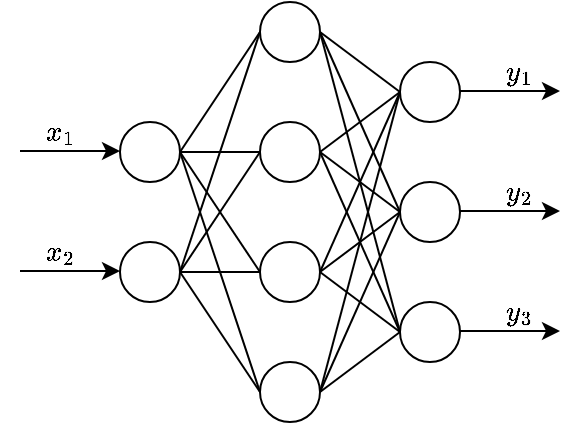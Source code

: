 <mxfile version="20.5.1" type="github"><diagram id="ajKmc3EqgLkfSrg3kwkS" name="第 1 页"><mxGraphModel dx="716" dy="370" grid="1" gridSize="10" guides="1" tooltips="1" connect="1" arrows="1" fold="1" page="1" pageScale="1" pageWidth="827" pageHeight="1169" math="1" shadow="0"><root><mxCell id="0"/><mxCell id="1" parent="0"/><mxCell id="XDuViSnu0XlSXDCSyZYq-27" style="rounded=0;orthogonalLoop=1;jettySize=auto;html=1;exitX=1;exitY=0.5;exitDx=0;exitDy=0;entryX=0;entryY=0.5;entryDx=0;entryDy=0;endArrow=none;endFill=0;" edge="1" parent="1" source="XDuViSnu0XlSXDCSyZYq-2" target="XDuViSnu0XlSXDCSyZYq-5"><mxGeometry relative="1" as="geometry"/></mxCell><mxCell id="XDuViSnu0XlSXDCSyZYq-28" style="edgeStyle=none;rounded=0;orthogonalLoop=1;jettySize=auto;html=1;exitX=1;exitY=0.5;exitDx=0;exitDy=0;entryX=0;entryY=0.5;entryDx=0;entryDy=0;endArrow=none;endFill=0;" edge="1" parent="1" source="XDuViSnu0XlSXDCSyZYq-2" target="XDuViSnu0XlSXDCSyZYq-6"><mxGeometry relative="1" as="geometry"/></mxCell><mxCell id="XDuViSnu0XlSXDCSyZYq-29" style="edgeStyle=none;rounded=0;orthogonalLoop=1;jettySize=auto;html=1;exitX=1;exitY=0.5;exitDx=0;exitDy=0;entryX=0;entryY=0.5;entryDx=0;entryDy=0;endArrow=none;endFill=0;" edge="1" parent="1" source="XDuViSnu0XlSXDCSyZYq-2" target="XDuViSnu0XlSXDCSyZYq-7"><mxGeometry relative="1" as="geometry"/></mxCell><mxCell id="XDuViSnu0XlSXDCSyZYq-30" style="edgeStyle=none;rounded=0;orthogonalLoop=1;jettySize=auto;html=1;exitX=1;exitY=0.5;exitDx=0;exitDy=0;entryX=0;entryY=0.5;entryDx=0;entryDy=0;endArrow=none;endFill=0;" edge="1" parent="1" source="XDuViSnu0XlSXDCSyZYq-2" target="XDuViSnu0XlSXDCSyZYq-8"><mxGeometry relative="1" as="geometry"/></mxCell><mxCell id="XDuViSnu0XlSXDCSyZYq-2" value="" style="ellipse;whiteSpace=wrap;html=1;aspect=fixed;" vertex="1" parent="1"><mxGeometry x="120" y="130" width="30" height="30" as="geometry"/></mxCell><mxCell id="XDuViSnu0XlSXDCSyZYq-31" style="edgeStyle=none;rounded=0;orthogonalLoop=1;jettySize=auto;html=1;exitX=1;exitY=0.5;exitDx=0;exitDy=0;entryX=0;entryY=0.5;entryDx=0;entryDy=0;endArrow=none;endFill=0;" edge="1" parent="1" source="XDuViSnu0XlSXDCSyZYq-3" target="XDuViSnu0XlSXDCSyZYq-5"><mxGeometry relative="1" as="geometry"/></mxCell><mxCell id="XDuViSnu0XlSXDCSyZYq-32" style="edgeStyle=none;rounded=0;orthogonalLoop=1;jettySize=auto;html=1;exitX=1;exitY=0.5;exitDx=0;exitDy=0;entryX=0;entryY=0.5;entryDx=0;entryDy=0;endArrow=none;endFill=0;" edge="1" parent="1" source="XDuViSnu0XlSXDCSyZYq-3" target="XDuViSnu0XlSXDCSyZYq-6"><mxGeometry relative="1" as="geometry"/></mxCell><mxCell id="XDuViSnu0XlSXDCSyZYq-33" style="edgeStyle=none;rounded=0;orthogonalLoop=1;jettySize=auto;html=1;exitX=1;exitY=0.5;exitDx=0;exitDy=0;entryX=0;entryY=0.5;entryDx=0;entryDy=0;endArrow=none;endFill=0;" edge="1" parent="1" source="XDuViSnu0XlSXDCSyZYq-3" target="XDuViSnu0XlSXDCSyZYq-7"><mxGeometry relative="1" as="geometry"/></mxCell><mxCell id="XDuViSnu0XlSXDCSyZYq-34" style="edgeStyle=none;rounded=0;orthogonalLoop=1;jettySize=auto;html=1;exitX=1;exitY=0.5;exitDx=0;exitDy=0;entryX=0;entryY=0.5;entryDx=0;entryDy=0;endArrow=none;endFill=0;" edge="1" parent="1" source="XDuViSnu0XlSXDCSyZYq-3" target="XDuViSnu0XlSXDCSyZYq-8"><mxGeometry relative="1" as="geometry"/></mxCell><mxCell id="XDuViSnu0XlSXDCSyZYq-3" value="" style="ellipse;whiteSpace=wrap;html=1;aspect=fixed;" vertex="1" parent="1"><mxGeometry x="120" y="190" width="30" height="30" as="geometry"/></mxCell><mxCell id="XDuViSnu0XlSXDCSyZYq-35" style="edgeStyle=none;rounded=0;orthogonalLoop=1;jettySize=auto;html=1;exitX=1;exitY=0.5;exitDx=0;exitDy=0;entryX=0;entryY=0.5;entryDx=0;entryDy=0;endArrow=none;endFill=0;" edge="1" parent="1" source="XDuViSnu0XlSXDCSyZYq-5" target="XDuViSnu0XlSXDCSyZYq-9"><mxGeometry relative="1" as="geometry"/></mxCell><mxCell id="XDuViSnu0XlSXDCSyZYq-36" style="edgeStyle=none;rounded=0;orthogonalLoop=1;jettySize=auto;html=1;exitX=1;exitY=0.5;exitDx=0;exitDy=0;entryX=0;entryY=0.5;entryDx=0;entryDy=0;endArrow=none;endFill=0;" edge="1" parent="1" source="XDuViSnu0XlSXDCSyZYq-5" target="XDuViSnu0XlSXDCSyZYq-10"><mxGeometry relative="1" as="geometry"/></mxCell><mxCell id="XDuViSnu0XlSXDCSyZYq-37" style="edgeStyle=none;rounded=0;orthogonalLoop=1;jettySize=auto;html=1;exitX=1;exitY=0.5;exitDx=0;exitDy=0;entryX=0;entryY=0.5;entryDx=0;entryDy=0;endArrow=none;endFill=0;" edge="1" parent="1" source="XDuViSnu0XlSXDCSyZYq-5" target="XDuViSnu0XlSXDCSyZYq-11"><mxGeometry relative="1" as="geometry"/></mxCell><mxCell id="XDuViSnu0XlSXDCSyZYq-5" value="" style="ellipse;whiteSpace=wrap;html=1;aspect=fixed;" vertex="1" parent="1"><mxGeometry x="190" y="70" width="30" height="30" as="geometry"/></mxCell><mxCell id="XDuViSnu0XlSXDCSyZYq-38" style="edgeStyle=none;rounded=0;orthogonalLoop=1;jettySize=auto;html=1;exitX=1;exitY=0.5;exitDx=0;exitDy=0;entryX=0;entryY=0.5;entryDx=0;entryDy=0;endArrow=none;endFill=0;" edge="1" parent="1" source="XDuViSnu0XlSXDCSyZYq-6" target="XDuViSnu0XlSXDCSyZYq-9"><mxGeometry relative="1" as="geometry"/></mxCell><mxCell id="XDuViSnu0XlSXDCSyZYq-39" style="edgeStyle=none;rounded=0;orthogonalLoop=1;jettySize=auto;html=1;exitX=1;exitY=0.5;exitDx=0;exitDy=0;entryX=0;entryY=0.5;entryDx=0;entryDy=0;endArrow=none;endFill=0;" edge="1" parent="1" source="XDuViSnu0XlSXDCSyZYq-6" target="XDuViSnu0XlSXDCSyZYq-10"><mxGeometry relative="1" as="geometry"/></mxCell><mxCell id="XDuViSnu0XlSXDCSyZYq-40" style="edgeStyle=none;rounded=0;orthogonalLoop=1;jettySize=auto;html=1;exitX=1;exitY=0.5;exitDx=0;exitDy=0;entryX=0;entryY=0.5;entryDx=0;entryDy=0;endArrow=none;endFill=0;" edge="1" parent="1" source="XDuViSnu0XlSXDCSyZYq-6" target="XDuViSnu0XlSXDCSyZYq-11"><mxGeometry relative="1" as="geometry"/></mxCell><mxCell id="XDuViSnu0XlSXDCSyZYq-6" value="" style="ellipse;whiteSpace=wrap;html=1;aspect=fixed;" vertex="1" parent="1"><mxGeometry x="190" y="130" width="30" height="30" as="geometry"/></mxCell><mxCell id="XDuViSnu0XlSXDCSyZYq-41" style="edgeStyle=none;rounded=0;orthogonalLoop=1;jettySize=auto;html=1;exitX=1;exitY=0.5;exitDx=0;exitDy=0;entryX=0;entryY=0.5;entryDx=0;entryDy=0;endArrow=none;endFill=0;" edge="1" parent="1" source="XDuViSnu0XlSXDCSyZYq-7" target="XDuViSnu0XlSXDCSyZYq-9"><mxGeometry relative="1" as="geometry"/></mxCell><mxCell id="XDuViSnu0XlSXDCSyZYq-42" style="edgeStyle=none;rounded=0;orthogonalLoop=1;jettySize=auto;html=1;exitX=1;exitY=0.5;exitDx=0;exitDy=0;entryX=0;entryY=0.5;entryDx=0;entryDy=0;endArrow=none;endFill=0;" edge="1" parent="1" source="XDuViSnu0XlSXDCSyZYq-7" target="XDuViSnu0XlSXDCSyZYq-10"><mxGeometry relative="1" as="geometry"/></mxCell><mxCell id="XDuViSnu0XlSXDCSyZYq-43" style="edgeStyle=none;rounded=0;orthogonalLoop=1;jettySize=auto;html=1;exitX=1;exitY=0.5;exitDx=0;exitDy=0;entryX=0;entryY=0.5;entryDx=0;entryDy=0;endArrow=none;endFill=0;" edge="1" parent="1" source="XDuViSnu0XlSXDCSyZYq-7" target="XDuViSnu0XlSXDCSyZYq-11"><mxGeometry relative="1" as="geometry"/></mxCell><mxCell id="XDuViSnu0XlSXDCSyZYq-7" value="" style="ellipse;whiteSpace=wrap;html=1;aspect=fixed;" vertex="1" parent="1"><mxGeometry x="190" y="190" width="30" height="30" as="geometry"/></mxCell><mxCell id="XDuViSnu0XlSXDCSyZYq-44" style="edgeStyle=none;rounded=0;orthogonalLoop=1;jettySize=auto;html=1;exitX=1;exitY=0.5;exitDx=0;exitDy=0;entryX=0;entryY=0.5;entryDx=0;entryDy=0;endArrow=none;endFill=0;" edge="1" parent="1" source="XDuViSnu0XlSXDCSyZYq-8" target="XDuViSnu0XlSXDCSyZYq-9"><mxGeometry relative="1" as="geometry"/></mxCell><mxCell id="XDuViSnu0XlSXDCSyZYq-45" style="edgeStyle=none;rounded=0;orthogonalLoop=1;jettySize=auto;html=1;exitX=1;exitY=0.5;exitDx=0;exitDy=0;entryX=0;entryY=0.5;entryDx=0;entryDy=0;endArrow=none;endFill=0;" edge="1" parent="1" source="XDuViSnu0XlSXDCSyZYq-8" target="XDuViSnu0XlSXDCSyZYq-10"><mxGeometry relative="1" as="geometry"/></mxCell><mxCell id="XDuViSnu0XlSXDCSyZYq-46" style="edgeStyle=none;rounded=0;orthogonalLoop=1;jettySize=auto;html=1;exitX=1;exitY=0.5;exitDx=0;exitDy=0;entryX=0;entryY=0.5;entryDx=0;entryDy=0;endArrow=none;endFill=0;" edge="1" parent="1" source="XDuViSnu0XlSXDCSyZYq-8" target="XDuViSnu0XlSXDCSyZYq-11"><mxGeometry relative="1" as="geometry"/></mxCell><mxCell id="XDuViSnu0XlSXDCSyZYq-8" value="" style="ellipse;whiteSpace=wrap;html=1;aspect=fixed;" vertex="1" parent="1"><mxGeometry x="190" y="250" width="30" height="30" as="geometry"/></mxCell><mxCell id="XDuViSnu0XlSXDCSyZYq-9" value="" style="ellipse;whiteSpace=wrap;html=1;aspect=fixed;" vertex="1" parent="1"><mxGeometry x="260" y="100" width="30" height="30" as="geometry"/></mxCell><mxCell id="XDuViSnu0XlSXDCSyZYq-10" value="" style="ellipse;whiteSpace=wrap;html=1;aspect=fixed;" vertex="1" parent="1"><mxGeometry x="260" y="160" width="30" height="30" as="geometry"/></mxCell><mxCell id="XDuViSnu0XlSXDCSyZYq-11" value="" style="ellipse;whiteSpace=wrap;html=1;aspect=fixed;" vertex="1" parent="1"><mxGeometry x="260" y="220" width="30" height="30" as="geometry"/></mxCell><mxCell id="XDuViSnu0XlSXDCSyZYq-12" value="" style="endArrow=classic;html=1;rounded=0;" edge="1" parent="1"><mxGeometry width="50" height="50" relative="1" as="geometry"><mxPoint x="70" y="144.5" as="sourcePoint"/><mxPoint x="120" y="144.5" as="targetPoint"/></mxGeometry></mxCell><mxCell id="XDuViSnu0XlSXDCSyZYq-13" value="" style="endArrow=classic;html=1;rounded=0;" edge="1" parent="1"><mxGeometry width="50" height="50" relative="1" as="geometry"><mxPoint x="70" y="204.5" as="sourcePoint"/><mxPoint x="120" y="204.5" as="targetPoint"/></mxGeometry></mxCell><mxCell id="XDuViSnu0XlSXDCSyZYq-14" value="" style="endArrow=classic;html=1;rounded=0;" edge="1" parent="1"><mxGeometry width="50" height="50" relative="1" as="geometry"><mxPoint x="290" y="114.5" as="sourcePoint"/><mxPoint x="340" y="114.5" as="targetPoint"/></mxGeometry></mxCell><mxCell id="XDuViSnu0XlSXDCSyZYq-17" value="" style="endArrow=classic;html=1;rounded=0;" edge="1" parent="1"><mxGeometry width="50" height="50" relative="1" as="geometry"><mxPoint x="290" y="174.5" as="sourcePoint"/><mxPoint x="340" y="174.5" as="targetPoint"/></mxGeometry></mxCell><mxCell id="XDuViSnu0XlSXDCSyZYq-18" value="" style="endArrow=classic;html=1;rounded=0;" edge="1" parent="1"><mxGeometry width="50" height="50" relative="1" as="geometry"><mxPoint x="290" y="234.5" as="sourcePoint"/><mxPoint x="340" y="234.5" as="targetPoint"/></mxGeometry></mxCell><mxCell id="XDuViSnu0XlSXDCSyZYq-19" value="$$x_1$$" style="text;html=1;strokeColor=none;fillColor=none;align=center;verticalAlign=middle;whiteSpace=wrap;rounded=0;" vertex="1" parent="1"><mxGeometry x="60" y="120" width="60" height="30" as="geometry"/></mxCell><mxCell id="XDuViSnu0XlSXDCSyZYq-20" value="$$x_2$$" style="text;html=1;strokeColor=none;fillColor=none;align=center;verticalAlign=middle;whiteSpace=wrap;rounded=0;" vertex="1" parent="1"><mxGeometry x="60" y="180" width="60" height="30" as="geometry"/></mxCell><mxCell id="XDuViSnu0XlSXDCSyZYq-21" value="$$y_1$$" style="text;html=1;strokeColor=none;fillColor=none;align=center;verticalAlign=middle;whiteSpace=wrap;rounded=0;" vertex="1" parent="1"><mxGeometry x="290" y="90" width="60" height="30" as="geometry"/></mxCell><mxCell id="XDuViSnu0XlSXDCSyZYq-22" value="$$y_2$$" style="text;html=1;strokeColor=none;fillColor=none;align=center;verticalAlign=middle;whiteSpace=wrap;rounded=0;" vertex="1" parent="1"><mxGeometry x="290" y="150" width="60" height="30" as="geometry"/></mxCell><mxCell id="XDuViSnu0XlSXDCSyZYq-25" value="$$y_3$$" style="text;html=1;strokeColor=none;fillColor=none;align=center;verticalAlign=middle;whiteSpace=wrap;rounded=0;" vertex="1" parent="1"><mxGeometry x="290" y="210" width="60" height="30" as="geometry"/></mxCell></root></mxGraphModel></diagram></mxfile>